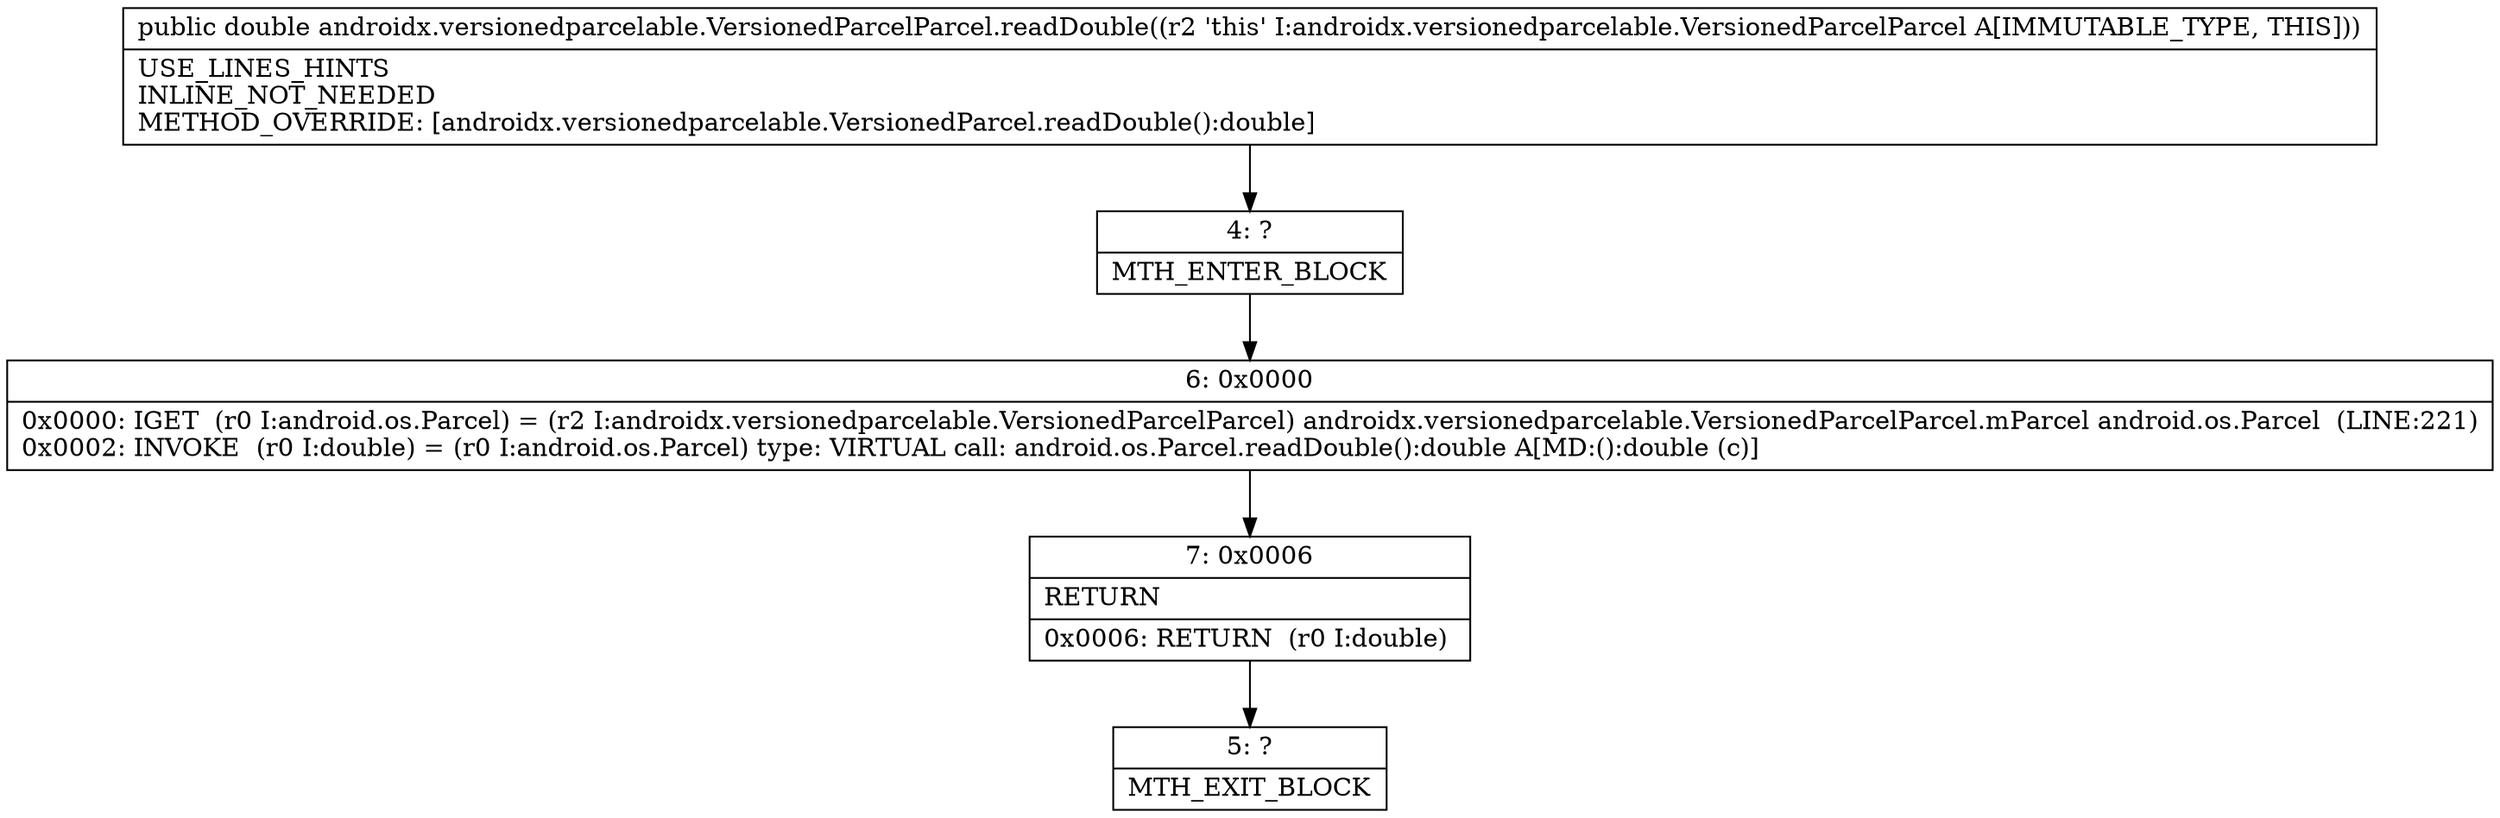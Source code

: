 digraph "CFG forandroidx.versionedparcelable.VersionedParcelParcel.readDouble()D" {
Node_4 [shape=record,label="{4\:\ ?|MTH_ENTER_BLOCK\l}"];
Node_6 [shape=record,label="{6\:\ 0x0000|0x0000: IGET  (r0 I:android.os.Parcel) = (r2 I:androidx.versionedparcelable.VersionedParcelParcel) androidx.versionedparcelable.VersionedParcelParcel.mParcel android.os.Parcel  (LINE:221)\l0x0002: INVOKE  (r0 I:double) = (r0 I:android.os.Parcel) type: VIRTUAL call: android.os.Parcel.readDouble():double A[MD:():double (c)]\l}"];
Node_7 [shape=record,label="{7\:\ 0x0006|RETURN\l|0x0006: RETURN  (r0 I:double) \l}"];
Node_5 [shape=record,label="{5\:\ ?|MTH_EXIT_BLOCK\l}"];
MethodNode[shape=record,label="{public double androidx.versionedparcelable.VersionedParcelParcel.readDouble((r2 'this' I:androidx.versionedparcelable.VersionedParcelParcel A[IMMUTABLE_TYPE, THIS]))  | USE_LINES_HINTS\lINLINE_NOT_NEEDED\lMETHOD_OVERRIDE: [androidx.versionedparcelable.VersionedParcel.readDouble():double]\l}"];
MethodNode -> Node_4;Node_4 -> Node_6;
Node_6 -> Node_7;
Node_7 -> Node_5;
}

